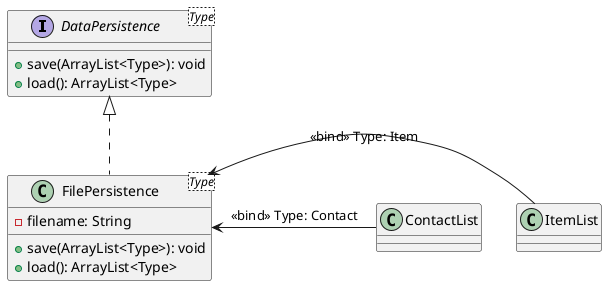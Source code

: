 @startuml
interface DataPersistence<Type> {
    + save(ArrayList<Type>): void
    + load(): ArrayList<Type>    
}
class FilePersistence<Type> {
    - filename: String
    + save(ArrayList<Type>): void
    + load(): ArrayList<Type>    
}
DataPersistence <|.. FilePersistence
class ItemList {

}
ItemList -left-> FilePersistence: <<bind>> Type: Item
class ContactList {

}
ContactList -left-> FilePersistence: <<bind>> Type: Contact
together {
    class ItemList
    class ContactList
}
' together {
'     interface DataPersistence<Type>
'     class FilePersistence<Type>
' }
@enduml